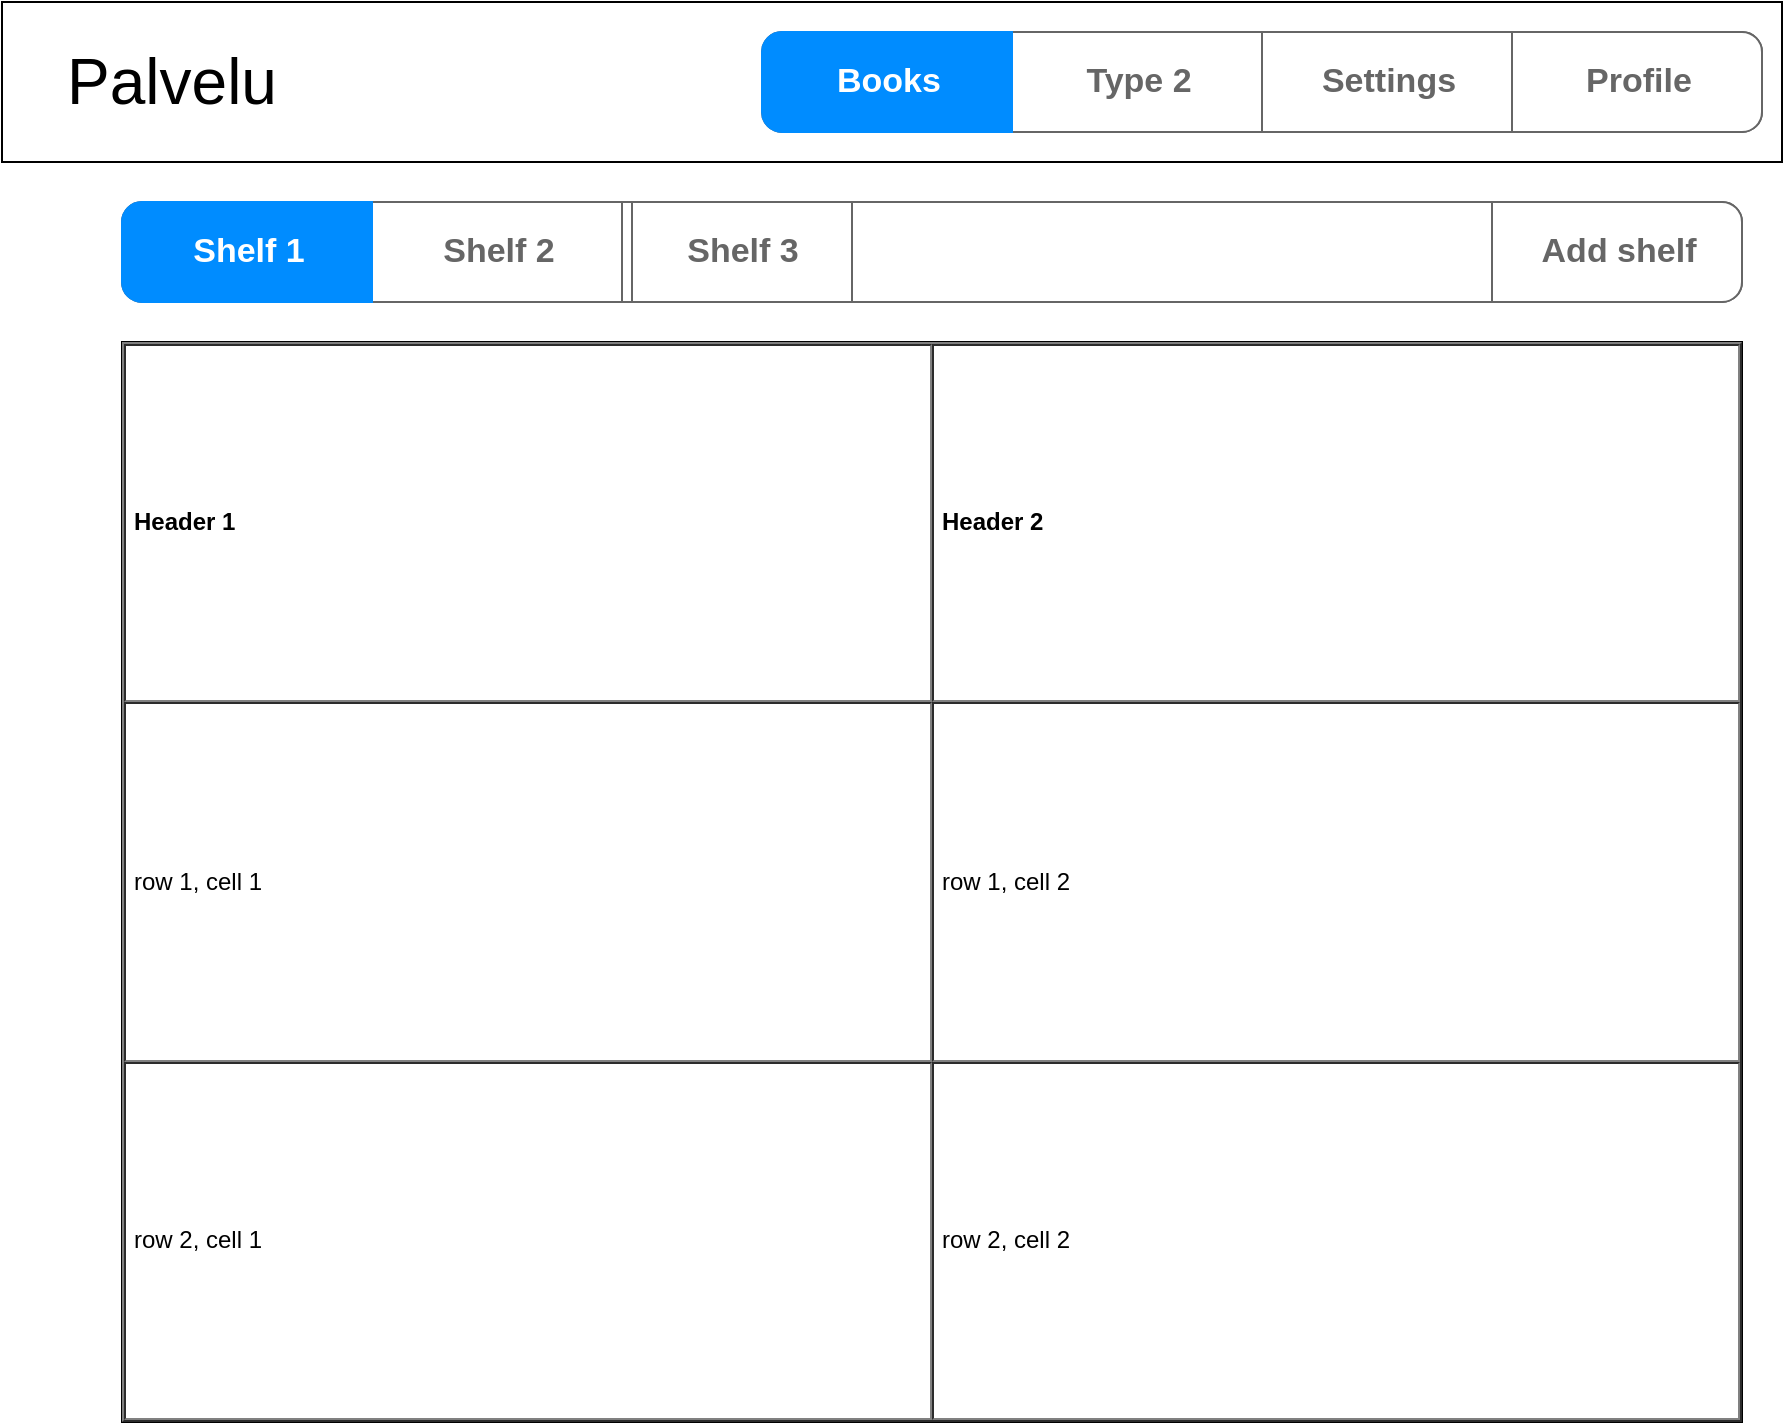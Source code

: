 <mxfile version="15.8.7" type="device"><diagram id="BODp2NOLe_0rlnsvd4k3" name="Page-1"><mxGraphModel dx="985" dy="835" grid="1" gridSize="10" guides="1" tooltips="1" connect="1" arrows="1" fold="1" page="1" pageScale="1" pageWidth="1169" pageHeight="827" math="0" shadow="0"><root><mxCell id="0"/><mxCell id="1" parent="0"/><mxCell id="F0e7Vz2ome87qkJYAM5c-38" value="" style="rounded=0;whiteSpace=wrap;html=1;" vertex="1" parent="1"><mxGeometry width="890" height="80" as="geometry"/></mxCell><mxCell id="F0e7Vz2ome87qkJYAM5c-27" value="" style="strokeWidth=1;shadow=0;dashed=0;align=center;html=1;shape=mxgraph.mockup.rrect;rSize=10;fillColor=#ffffff;strokeColor=#666666;autosize=1;" vertex="1" parent="1"><mxGeometry x="60" y="100" width="810" height="50" as="geometry"/></mxCell><mxCell id="F0e7Vz2ome87qkJYAM5c-28" value="Shelf 2" style="strokeColor=inherit;fillColor=inherit;gradientColor=inherit;strokeWidth=1;shadow=0;dashed=0;align=center;html=1;shape=mxgraph.mockup.rrect;rSize=0;fontSize=17;fontColor=#666666;fontStyle=1;resizeHeight=1;" vertex="1" parent="F0e7Vz2ome87qkJYAM5c-27"><mxGeometry width="125" height="50" relative="1" as="geometry"><mxPoint x="125" as="offset"/></mxGeometry></mxCell><mxCell id="F0e7Vz2ome87qkJYAM5c-29" value="Shelf 3" style="strokeColor=inherit;fillColor=inherit;gradientColor=inherit;strokeWidth=1;shadow=0;dashed=0;align=center;html=1;shape=mxgraph.mockup.rrect;rSize=0;fontSize=17;fontColor=#666666;fontStyle=1;resizeHeight=1;autosize=0;" vertex="1" parent="F0e7Vz2ome87qkJYAM5c-27"><mxGeometry width="110" height="50" relative="1" as="geometry"><mxPoint x="255" as="offset"/></mxGeometry></mxCell><mxCell id="F0e7Vz2ome87qkJYAM5c-30" value="Add shelf" style="strokeColor=inherit;fillColor=inherit;gradientColor=inherit;strokeWidth=1;shadow=0;dashed=0;align=center;html=1;shape=mxgraph.mockup.rightButton;rSize=10;fontSize=17;fontColor=#666666;fontStyle=1;resizeHeight=1;" vertex="1" parent="F0e7Vz2ome87qkJYAM5c-27"><mxGeometry x="1" width="125" height="50" relative="1" as="geometry"><mxPoint x="-125" as="offset"/></mxGeometry></mxCell><mxCell id="F0e7Vz2ome87qkJYAM5c-31" value="Shelf 1" style="strokeWidth=1;shadow=0;dashed=0;align=center;html=1;shape=mxgraph.mockup.leftButton;rSize=10;fontSize=17;fontColor=#ffffff;fontStyle=1;fillColor=#008cff;strokeColor=#008cff;resizeHeight=1;" vertex="1" parent="F0e7Vz2ome87qkJYAM5c-27"><mxGeometry width="125" height="50" relative="1" as="geometry"/></mxCell><mxCell id="F0e7Vz2ome87qkJYAM5c-32" value="&lt;table cellpadding=&quot;4&quot; cellspacing=&quot;0&quot; border=&quot;1&quot; style=&quot;font-size:1em;width:100%;height:100%;&quot;&gt;&lt;tr&gt;&lt;th&gt;Header 1&lt;/th&gt;&lt;th&gt;Header 2&lt;/th&gt;&lt;/tr&gt;&lt;tr&gt;&lt;td&gt;row 1, cell 1&lt;/td&gt;&lt;td&gt;row 1, cell 2&lt;/td&gt;&lt;/tr&gt;&lt;tr&gt;&lt;td&gt;row 2, cell 1&lt;/td&gt;&lt;td&gt;row 2, cell 2&lt;/td&gt;&lt;/tr&gt;&lt;/table&gt; " style="verticalAlign=top;align=left;overflow=fill;fontSize=12;fontFamily=Helvetica;html=1" vertex="1" parent="1"><mxGeometry x="60" y="170" width="810" height="540" as="geometry"/></mxCell><mxCell id="F0e7Vz2ome87qkJYAM5c-33" value="" style="strokeWidth=1;shadow=0;dashed=0;align=center;html=1;shape=mxgraph.mockup.rrect;rSize=10;fillColor=#ffffff;strokeColor=#666666;" vertex="1" parent="1"><mxGeometry x="380" y="15" width="500" height="50" as="geometry"/></mxCell><mxCell id="F0e7Vz2ome87qkJYAM5c-34" value="Type 2" style="strokeColor=inherit;fillColor=inherit;gradientColor=inherit;strokeWidth=1;shadow=0;dashed=0;align=center;html=1;shape=mxgraph.mockup.rrect;rSize=0;fontSize=17;fontColor=#666666;fontStyle=1;resizeHeight=1;" vertex="1" parent="F0e7Vz2ome87qkJYAM5c-33"><mxGeometry width="125" height="50" relative="1" as="geometry"><mxPoint x="125" as="offset"/></mxGeometry></mxCell><mxCell id="F0e7Vz2ome87qkJYAM5c-35" value="Settings" style="strokeColor=inherit;fillColor=inherit;gradientColor=inherit;strokeWidth=1;shadow=0;dashed=0;align=center;html=1;shape=mxgraph.mockup.rrect;rSize=0;fontSize=17;fontColor=#666666;fontStyle=1;resizeHeight=1;" vertex="1" parent="F0e7Vz2ome87qkJYAM5c-33"><mxGeometry width="125" height="50" relative="1" as="geometry"><mxPoint x="250" as="offset"/></mxGeometry></mxCell><mxCell id="F0e7Vz2ome87qkJYAM5c-36" value="Profile" style="strokeColor=inherit;fillColor=inherit;gradientColor=inherit;strokeWidth=1;shadow=0;dashed=0;align=center;html=1;shape=mxgraph.mockup.rightButton;rSize=10;fontSize=17;fontColor=#666666;fontStyle=1;resizeHeight=1;" vertex="1" parent="F0e7Vz2ome87qkJYAM5c-33"><mxGeometry x="1" width="125" height="50" relative="1" as="geometry"><mxPoint x="-125" as="offset"/></mxGeometry></mxCell><mxCell id="F0e7Vz2ome87qkJYAM5c-37" value="Books" style="strokeWidth=1;shadow=0;dashed=0;align=center;html=1;shape=mxgraph.mockup.leftButton;rSize=10;fontSize=17;fontColor=#ffffff;fontStyle=1;fillColor=#008cff;strokeColor=#008cff;resizeHeight=1;" vertex="1" parent="F0e7Vz2ome87qkJYAM5c-33"><mxGeometry width="125" height="50" relative="1" as="geometry"/></mxCell><mxCell id="F0e7Vz2ome87qkJYAM5c-39" value="Palvelu" style="text;html=1;strokeColor=none;fillColor=none;align=center;verticalAlign=middle;whiteSpace=wrap;rounded=0;fontSize=32;" vertex="1" parent="1"><mxGeometry width="170" height="80" as="geometry"/></mxCell></root></mxGraphModel></diagram></mxfile>